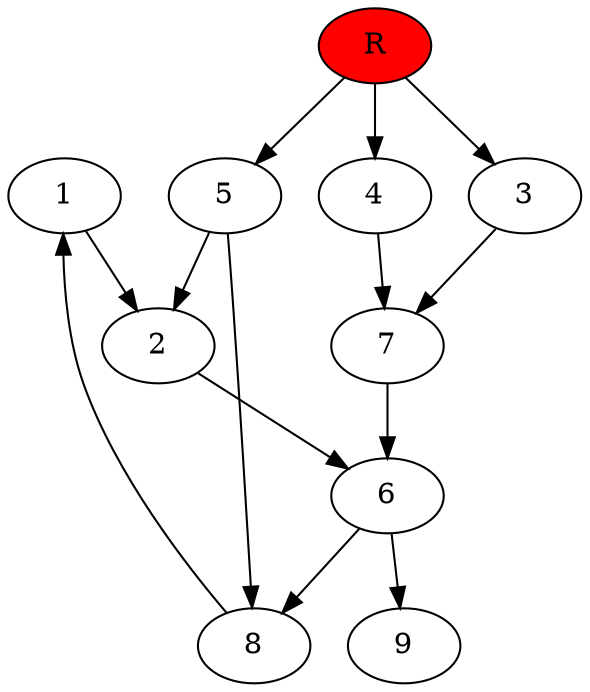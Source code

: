 digraph prb44776 {
	1
	2
	3
	4
	5
	6
	7
	8
	R [fillcolor="#ff0000" style=filled]
	1 -> 2
	2 -> 6
	3 -> 7
	4 -> 7
	5 -> 2
	5 -> 8
	6 -> 8
	6 -> 9
	7 -> 6
	8 -> 1
	R -> 3
	R -> 4
	R -> 5
}
